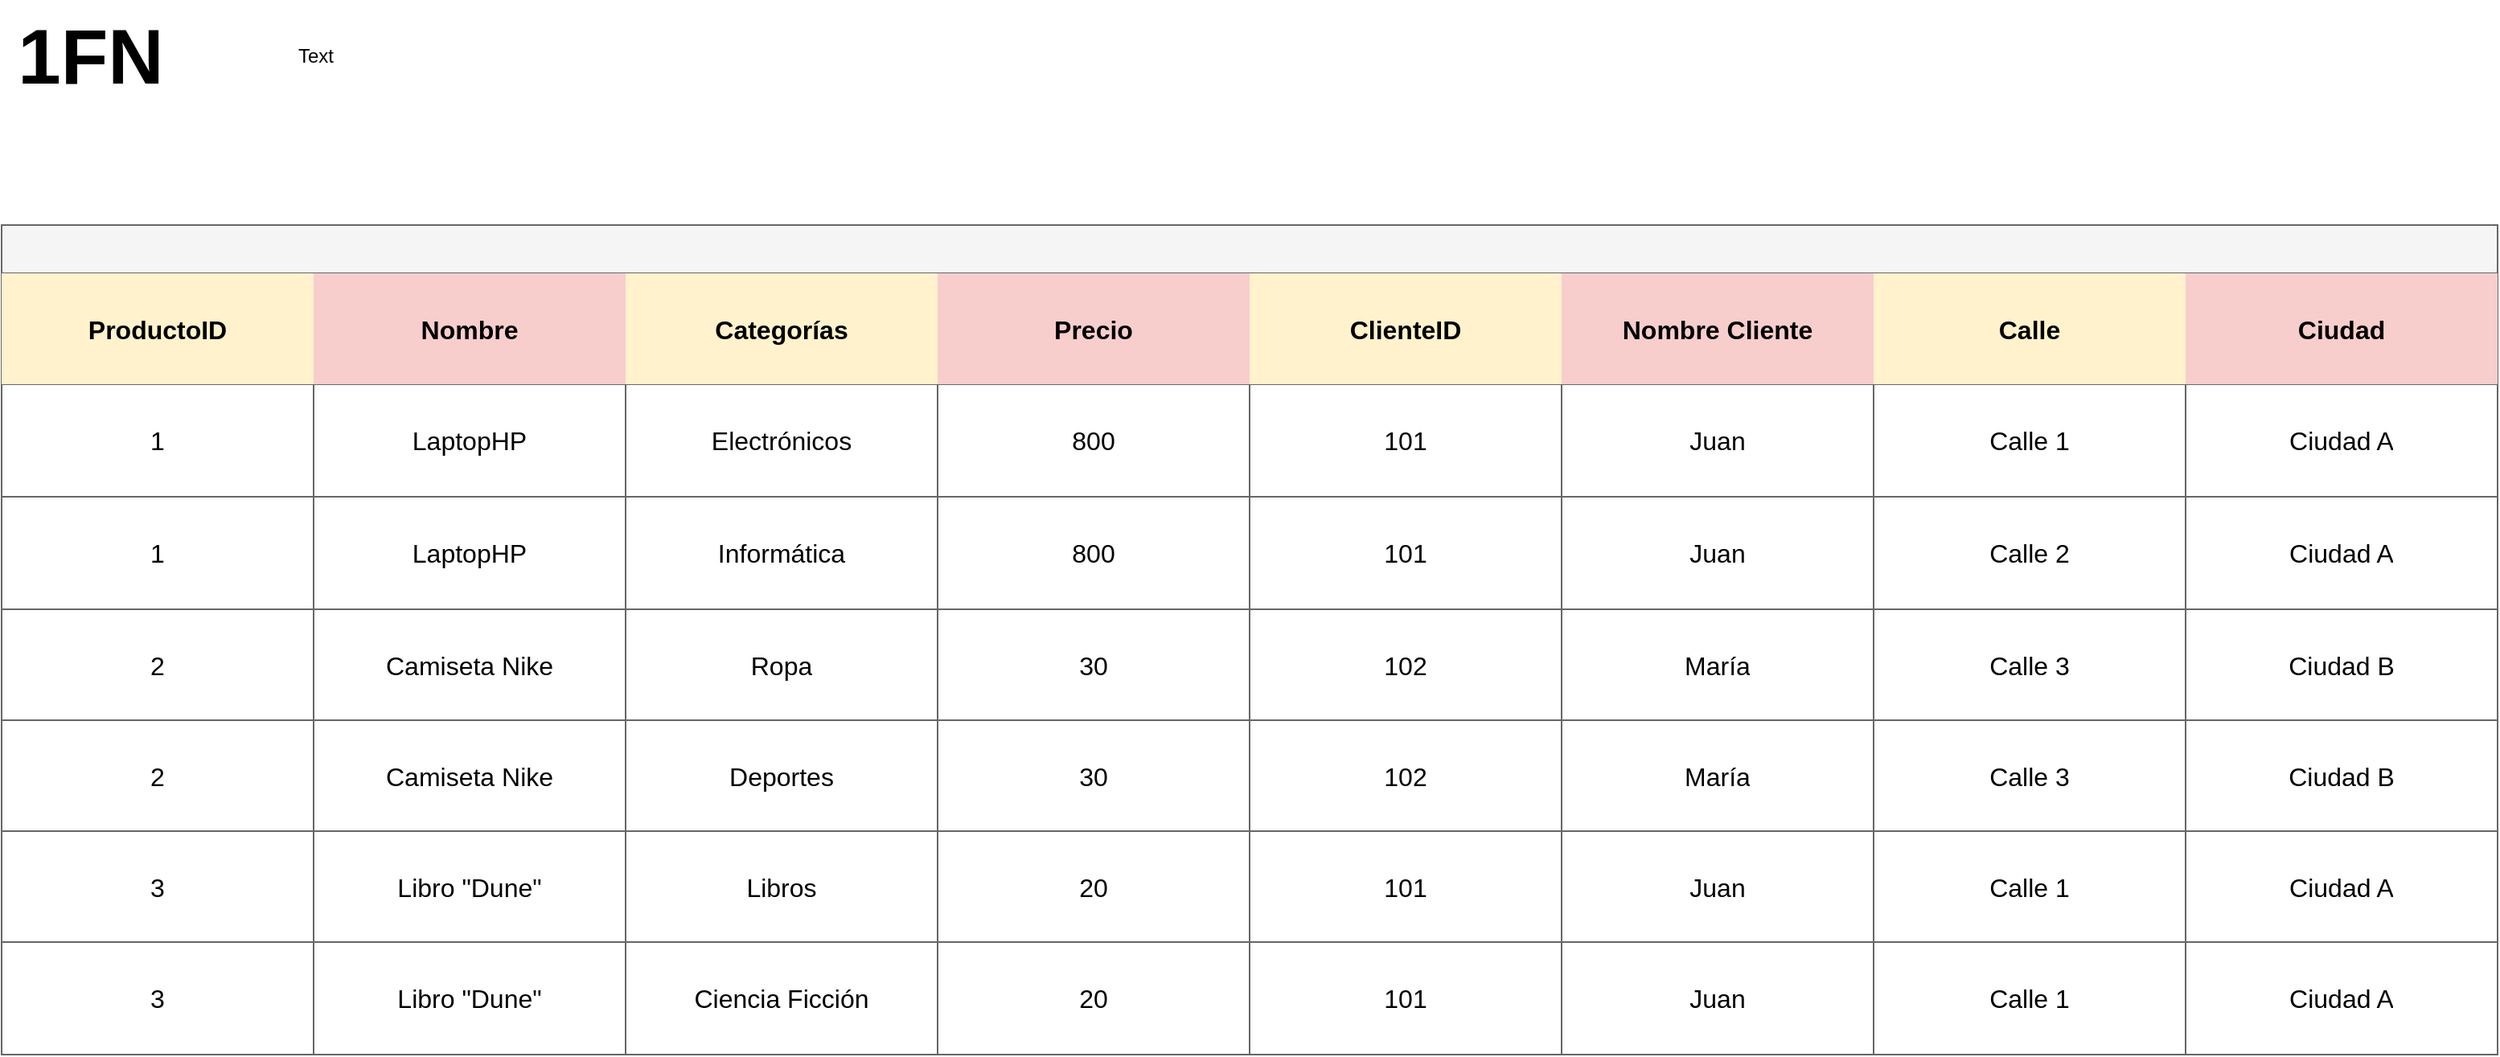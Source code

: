 <mxfile version="22.1.2" type="github">
  <diagram name="Página-1" id="EOyvnA3jSqvw11UCDNK6">
    <mxGraphModel dx="2480" dy="1445" grid="1" gridSize="10" guides="1" tooltips="1" connect="1" arrows="1" fold="1" page="1" pageScale="1" pageWidth="827" pageHeight="1169" math="0" shadow="0">
      <root>
        <mxCell id="0" />
        <mxCell id="1" parent="0" />
        <mxCell id="brW22e2zRMBlJNcKh5fx-15" value="" style="shape=table;startSize=30;container=1;collapsible=0;childLayout=tableLayout;strokeColor=#666666;fontSize=16;fillColor=#f5f5f5;fontColor=#333333;" vertex="1" parent="1">
          <mxGeometry x="170" y="290" width="1552" height="516" as="geometry" />
        </mxCell>
        <mxCell id="brW22e2zRMBlJNcKh5fx-16" value="" style="shape=tableRow;horizontal=0;startSize=0;swimlaneHead=0;swimlaneBody=0;strokeColor=inherit;top=0;left=0;bottom=0;right=0;collapsible=0;dropTarget=0;fillColor=none;points=[[0,0.5],[1,0.5]];portConstraint=eastwest;fontSize=16;" vertex="1" parent="brW22e2zRMBlJNcKh5fx-15">
          <mxGeometry y="30" width="1552" height="69" as="geometry" />
        </mxCell>
        <mxCell id="brW22e2zRMBlJNcKh5fx-34" value="&lt;b&gt;ProductoID&lt;/b&gt;" style="shape=partialRectangle;html=1;whiteSpace=wrap;connectable=0;strokeColor=#d6b656;overflow=hidden;fillColor=#fff2cc;top=0;left=0;bottom=0;right=0;pointerEvents=1;fontSize=16;" vertex="1" parent="brW22e2zRMBlJNcKh5fx-16">
          <mxGeometry width="194" height="69" as="geometry">
            <mxRectangle width="194" height="69" as="alternateBounds" />
          </mxGeometry>
        </mxCell>
        <mxCell id="brW22e2zRMBlJNcKh5fx-178" value="&lt;b&gt;Nombre &lt;/b&gt;" style="shape=partialRectangle;html=1;whiteSpace=wrap;connectable=0;strokeColor=#b85450;overflow=hidden;fillColor=#f8cecc;top=0;left=0;bottom=0;right=0;pointerEvents=1;fontSize=16;" vertex="1" parent="brW22e2zRMBlJNcKh5fx-16">
          <mxGeometry x="194" width="194" height="69" as="geometry">
            <mxRectangle width="194" height="69" as="alternateBounds" />
          </mxGeometry>
        </mxCell>
        <mxCell id="brW22e2zRMBlJNcKh5fx-168" value="&lt;b&gt;Categorías&lt;/b&gt;" style="shape=partialRectangle;html=1;whiteSpace=wrap;connectable=0;strokeColor=#d6b656;overflow=hidden;fillColor=#fff2cc;top=0;left=0;bottom=0;right=0;pointerEvents=1;fontSize=16;" vertex="1" parent="brW22e2zRMBlJNcKh5fx-16">
          <mxGeometry x="388" width="194" height="69" as="geometry">
            <mxRectangle width="194" height="69" as="alternateBounds" />
          </mxGeometry>
        </mxCell>
        <mxCell id="brW22e2zRMBlJNcKh5fx-158" value="&lt;b&gt;Precio&lt;/b&gt;" style="shape=partialRectangle;html=1;whiteSpace=wrap;connectable=0;strokeColor=#b85450;overflow=hidden;fillColor=#f8cecc;top=0;left=0;bottom=0;right=0;pointerEvents=1;fontSize=16;" vertex="1" parent="brW22e2zRMBlJNcKh5fx-16">
          <mxGeometry x="582" width="194" height="69" as="geometry">
            <mxRectangle width="194" height="69" as="alternateBounds" />
          </mxGeometry>
        </mxCell>
        <mxCell id="brW22e2zRMBlJNcKh5fx-148" value="&lt;b&gt;ClienteID&lt;/b&gt;" style="shape=partialRectangle;html=1;whiteSpace=wrap;connectable=0;strokeColor=#d6b656;overflow=hidden;fillColor=#fff2cc;top=0;left=0;bottom=0;right=0;pointerEvents=1;fontSize=16;" vertex="1" parent="brW22e2zRMBlJNcKh5fx-16">
          <mxGeometry x="776" width="194" height="69" as="geometry">
            <mxRectangle width="194" height="69" as="alternateBounds" />
          </mxGeometry>
        </mxCell>
        <mxCell id="brW22e2zRMBlJNcKh5fx-138" value="&lt;b&gt;Nombre Cliente&lt;/b&gt;" style="shape=partialRectangle;html=1;whiteSpace=wrap;connectable=0;strokeColor=#b85450;overflow=hidden;fillColor=#f8cecc;top=0;left=0;bottom=0;right=0;pointerEvents=1;fontSize=16;" vertex="1" parent="brW22e2zRMBlJNcKh5fx-16">
          <mxGeometry x="970" width="194" height="69" as="geometry">
            <mxRectangle width="194" height="69" as="alternateBounds" />
          </mxGeometry>
        </mxCell>
        <mxCell id="brW22e2zRMBlJNcKh5fx-31" value="&lt;b&gt;Calle&lt;/b&gt;" style="shape=partialRectangle;html=1;whiteSpace=wrap;connectable=0;strokeColor=#d6b656;overflow=hidden;fillColor=#fff2cc;top=0;left=0;bottom=0;right=0;pointerEvents=1;fontSize=16;" vertex="1" parent="brW22e2zRMBlJNcKh5fx-16">
          <mxGeometry x="1164" width="194" height="69" as="geometry">
            <mxRectangle width="194" height="69" as="alternateBounds" />
          </mxGeometry>
        </mxCell>
        <mxCell id="brW22e2zRMBlJNcKh5fx-188" value="&lt;b&gt;Ciudad&lt;/b&gt;" style="shape=partialRectangle;html=1;whiteSpace=wrap;connectable=0;strokeColor=#b85450;overflow=hidden;fillColor=#f8cecc;top=0;left=0;bottom=0;right=0;pointerEvents=1;fontSize=16;" vertex="1" parent="brW22e2zRMBlJNcKh5fx-16">
          <mxGeometry x="1358" width="194" height="69" as="geometry">
            <mxRectangle width="194" height="69" as="alternateBounds" />
          </mxGeometry>
        </mxCell>
        <mxCell id="brW22e2zRMBlJNcKh5fx-20" value="" style="shape=tableRow;horizontal=0;startSize=0;swimlaneHead=0;swimlaneBody=0;strokeColor=inherit;top=0;left=0;bottom=0;right=0;collapsible=0;dropTarget=0;fillColor=none;points=[[0,0.5],[1,0.5]];portConstraint=eastwest;fontSize=16;" vertex="1" parent="brW22e2zRMBlJNcKh5fx-15">
          <mxGeometry y="99" width="1552" height="70" as="geometry" />
        </mxCell>
        <mxCell id="brW22e2zRMBlJNcKh5fx-35" value="1" style="shape=partialRectangle;html=1;whiteSpace=wrap;connectable=0;strokeColor=inherit;overflow=hidden;fillColor=none;top=0;left=0;bottom=0;right=0;pointerEvents=1;fontSize=16;" vertex="1" parent="brW22e2zRMBlJNcKh5fx-20">
          <mxGeometry width="194" height="70" as="geometry">
            <mxRectangle width="194" height="70" as="alternateBounds" />
          </mxGeometry>
        </mxCell>
        <mxCell id="brW22e2zRMBlJNcKh5fx-179" value="LaptopHP" style="shape=partialRectangle;html=1;whiteSpace=wrap;connectable=0;strokeColor=inherit;overflow=hidden;fillColor=none;top=0;left=0;bottom=0;right=0;pointerEvents=1;fontSize=16;" vertex="1" parent="brW22e2zRMBlJNcKh5fx-20">
          <mxGeometry x="194" width="194" height="70" as="geometry">
            <mxRectangle width="194" height="70" as="alternateBounds" />
          </mxGeometry>
        </mxCell>
        <mxCell id="brW22e2zRMBlJNcKh5fx-169" value="Electrónicos" style="shape=partialRectangle;html=1;whiteSpace=wrap;connectable=0;strokeColor=inherit;overflow=hidden;fillColor=none;top=0;left=0;bottom=0;right=0;pointerEvents=1;fontSize=16;" vertex="1" parent="brW22e2zRMBlJNcKh5fx-20">
          <mxGeometry x="388" width="194" height="70" as="geometry">
            <mxRectangle width="194" height="70" as="alternateBounds" />
          </mxGeometry>
        </mxCell>
        <mxCell id="brW22e2zRMBlJNcKh5fx-159" value="800" style="shape=partialRectangle;html=1;whiteSpace=wrap;connectable=0;strokeColor=inherit;overflow=hidden;fillColor=none;top=0;left=0;bottom=0;right=0;pointerEvents=1;fontSize=16;" vertex="1" parent="brW22e2zRMBlJNcKh5fx-20">
          <mxGeometry x="582" width="194" height="70" as="geometry">
            <mxRectangle width="194" height="70" as="alternateBounds" />
          </mxGeometry>
        </mxCell>
        <mxCell id="brW22e2zRMBlJNcKh5fx-149" value="101" style="shape=partialRectangle;html=1;whiteSpace=wrap;connectable=0;strokeColor=inherit;overflow=hidden;fillColor=none;top=0;left=0;bottom=0;right=0;pointerEvents=1;fontSize=16;" vertex="1" parent="brW22e2zRMBlJNcKh5fx-20">
          <mxGeometry x="776" width="194" height="70" as="geometry">
            <mxRectangle width="194" height="70" as="alternateBounds" />
          </mxGeometry>
        </mxCell>
        <mxCell id="brW22e2zRMBlJNcKh5fx-139" value="Juan" style="shape=partialRectangle;html=1;whiteSpace=wrap;connectable=0;strokeColor=inherit;overflow=hidden;fillColor=none;top=0;left=0;bottom=0;right=0;pointerEvents=1;fontSize=16;" vertex="1" parent="brW22e2zRMBlJNcKh5fx-20">
          <mxGeometry x="970" width="194" height="70" as="geometry">
            <mxRectangle width="194" height="70" as="alternateBounds" />
          </mxGeometry>
        </mxCell>
        <mxCell id="brW22e2zRMBlJNcKh5fx-32" value="Calle 1" style="shape=partialRectangle;html=1;whiteSpace=wrap;connectable=0;strokeColor=inherit;overflow=hidden;fillColor=none;top=0;left=0;bottom=0;right=0;pointerEvents=1;fontSize=16;" vertex="1" parent="brW22e2zRMBlJNcKh5fx-20">
          <mxGeometry x="1164" width="194" height="70" as="geometry">
            <mxRectangle width="194" height="70" as="alternateBounds" />
          </mxGeometry>
        </mxCell>
        <mxCell id="brW22e2zRMBlJNcKh5fx-189" value="Ciudad A" style="shape=partialRectangle;html=1;whiteSpace=wrap;connectable=0;strokeColor=inherit;overflow=hidden;fillColor=none;top=0;left=0;bottom=0;right=0;pointerEvents=1;fontSize=16;" vertex="1" parent="brW22e2zRMBlJNcKh5fx-20">
          <mxGeometry x="1358" width="194" height="70" as="geometry">
            <mxRectangle width="194" height="70" as="alternateBounds" />
          </mxGeometry>
        </mxCell>
        <mxCell id="brW22e2zRMBlJNcKh5fx-67" style="shape=tableRow;horizontal=0;startSize=0;swimlaneHead=0;swimlaneBody=0;strokeColor=inherit;top=0;left=0;bottom=0;right=0;collapsible=0;dropTarget=0;fillColor=none;points=[[0,0.5],[1,0.5]];portConstraint=eastwest;fontSize=16;" vertex="1" parent="brW22e2zRMBlJNcKh5fx-15">
          <mxGeometry y="169" width="1552" height="70" as="geometry" />
        </mxCell>
        <mxCell id="brW22e2zRMBlJNcKh5fx-68" value="1" style="shape=partialRectangle;html=1;whiteSpace=wrap;connectable=0;strokeColor=inherit;overflow=hidden;fillColor=none;top=0;left=0;bottom=0;right=0;pointerEvents=1;fontSize=16;" vertex="1" parent="brW22e2zRMBlJNcKh5fx-67">
          <mxGeometry width="194" height="70" as="geometry">
            <mxRectangle width="194" height="70" as="alternateBounds" />
          </mxGeometry>
        </mxCell>
        <mxCell id="brW22e2zRMBlJNcKh5fx-180" value="LaptopHP" style="shape=partialRectangle;html=1;whiteSpace=wrap;connectable=0;strokeColor=inherit;overflow=hidden;fillColor=none;top=0;left=0;bottom=0;right=0;pointerEvents=1;fontSize=16;" vertex="1" parent="brW22e2zRMBlJNcKh5fx-67">
          <mxGeometry x="194" width="194" height="70" as="geometry">
            <mxRectangle width="194" height="70" as="alternateBounds" />
          </mxGeometry>
        </mxCell>
        <mxCell id="brW22e2zRMBlJNcKh5fx-170" value="Informática" style="shape=partialRectangle;html=1;whiteSpace=wrap;connectable=0;strokeColor=inherit;overflow=hidden;fillColor=none;top=0;left=0;bottom=0;right=0;pointerEvents=1;fontSize=16;" vertex="1" parent="brW22e2zRMBlJNcKh5fx-67">
          <mxGeometry x="388" width="194" height="70" as="geometry">
            <mxRectangle width="194" height="70" as="alternateBounds" />
          </mxGeometry>
        </mxCell>
        <mxCell id="brW22e2zRMBlJNcKh5fx-160" value="800" style="shape=partialRectangle;html=1;whiteSpace=wrap;connectable=0;strokeColor=inherit;overflow=hidden;fillColor=none;top=0;left=0;bottom=0;right=0;pointerEvents=1;fontSize=16;" vertex="1" parent="brW22e2zRMBlJNcKh5fx-67">
          <mxGeometry x="582" width="194" height="70" as="geometry">
            <mxRectangle width="194" height="70" as="alternateBounds" />
          </mxGeometry>
        </mxCell>
        <mxCell id="brW22e2zRMBlJNcKh5fx-150" value="101" style="shape=partialRectangle;html=1;whiteSpace=wrap;connectable=0;strokeColor=inherit;overflow=hidden;fillColor=none;top=0;left=0;bottom=0;right=0;pointerEvents=1;fontSize=16;" vertex="1" parent="brW22e2zRMBlJNcKh5fx-67">
          <mxGeometry x="776" width="194" height="70" as="geometry">
            <mxRectangle width="194" height="70" as="alternateBounds" />
          </mxGeometry>
        </mxCell>
        <mxCell id="brW22e2zRMBlJNcKh5fx-140" value="Juan" style="shape=partialRectangle;html=1;whiteSpace=wrap;connectable=0;strokeColor=inherit;overflow=hidden;fillColor=none;top=0;left=0;bottom=0;right=0;pointerEvents=1;fontSize=16;" vertex="1" parent="brW22e2zRMBlJNcKh5fx-67">
          <mxGeometry x="970" width="194" height="70" as="geometry">
            <mxRectangle width="194" height="70" as="alternateBounds" />
          </mxGeometry>
        </mxCell>
        <mxCell id="brW22e2zRMBlJNcKh5fx-69" value="Calle 2" style="shape=partialRectangle;html=1;whiteSpace=wrap;connectable=0;strokeColor=inherit;overflow=hidden;fillColor=none;top=0;left=0;bottom=0;right=0;pointerEvents=1;fontSize=16;" vertex="1" parent="brW22e2zRMBlJNcKh5fx-67">
          <mxGeometry x="1164" width="194" height="70" as="geometry">
            <mxRectangle width="194" height="70" as="alternateBounds" />
          </mxGeometry>
        </mxCell>
        <mxCell id="brW22e2zRMBlJNcKh5fx-190" value="Ciudad A" style="shape=partialRectangle;html=1;whiteSpace=wrap;connectable=0;strokeColor=inherit;overflow=hidden;fillColor=none;top=0;left=0;bottom=0;right=0;pointerEvents=1;fontSize=16;" vertex="1" parent="brW22e2zRMBlJNcKh5fx-67">
          <mxGeometry x="1358" width="194" height="70" as="geometry">
            <mxRectangle width="194" height="70" as="alternateBounds" />
          </mxGeometry>
        </mxCell>
        <mxCell id="brW22e2zRMBlJNcKh5fx-75" style="shape=tableRow;horizontal=0;startSize=0;swimlaneHead=0;swimlaneBody=0;strokeColor=inherit;top=0;left=0;bottom=0;right=0;collapsible=0;dropTarget=0;fillColor=none;points=[[0,0.5],[1,0.5]];portConstraint=eastwest;fontSize=16;" vertex="1" parent="brW22e2zRMBlJNcKh5fx-15">
          <mxGeometry y="239" width="1552" height="69" as="geometry" />
        </mxCell>
        <mxCell id="brW22e2zRMBlJNcKh5fx-76" value="2" style="shape=partialRectangle;html=1;whiteSpace=wrap;connectable=0;strokeColor=inherit;overflow=hidden;fillColor=none;top=0;left=0;bottom=0;right=0;pointerEvents=1;fontSize=16;" vertex="1" parent="brW22e2zRMBlJNcKh5fx-75">
          <mxGeometry width="194" height="69" as="geometry">
            <mxRectangle width="194" height="69" as="alternateBounds" />
          </mxGeometry>
        </mxCell>
        <mxCell id="brW22e2zRMBlJNcKh5fx-181" value="Camiseta Nike" style="shape=partialRectangle;html=1;whiteSpace=wrap;connectable=0;strokeColor=inherit;overflow=hidden;fillColor=none;top=0;left=0;bottom=0;right=0;pointerEvents=1;fontSize=16;" vertex="1" parent="brW22e2zRMBlJNcKh5fx-75">
          <mxGeometry x="194" width="194" height="69" as="geometry">
            <mxRectangle width="194" height="69" as="alternateBounds" />
          </mxGeometry>
        </mxCell>
        <mxCell id="brW22e2zRMBlJNcKh5fx-171" value="Ropa" style="shape=partialRectangle;html=1;whiteSpace=wrap;connectable=0;strokeColor=inherit;overflow=hidden;fillColor=none;top=0;left=0;bottom=0;right=0;pointerEvents=1;fontSize=16;" vertex="1" parent="brW22e2zRMBlJNcKh5fx-75">
          <mxGeometry x="388" width="194" height="69" as="geometry">
            <mxRectangle width="194" height="69" as="alternateBounds" />
          </mxGeometry>
        </mxCell>
        <mxCell id="brW22e2zRMBlJNcKh5fx-161" value="30" style="shape=partialRectangle;html=1;whiteSpace=wrap;connectable=0;strokeColor=inherit;overflow=hidden;fillColor=none;top=0;left=0;bottom=0;right=0;pointerEvents=1;fontSize=16;" vertex="1" parent="brW22e2zRMBlJNcKh5fx-75">
          <mxGeometry x="582" width="194" height="69" as="geometry">
            <mxRectangle width="194" height="69" as="alternateBounds" />
          </mxGeometry>
        </mxCell>
        <mxCell id="brW22e2zRMBlJNcKh5fx-151" value="102" style="shape=partialRectangle;html=1;whiteSpace=wrap;connectable=0;strokeColor=inherit;overflow=hidden;fillColor=none;top=0;left=0;bottom=0;right=0;pointerEvents=1;fontSize=16;" vertex="1" parent="brW22e2zRMBlJNcKh5fx-75">
          <mxGeometry x="776" width="194" height="69" as="geometry">
            <mxRectangle width="194" height="69" as="alternateBounds" />
          </mxGeometry>
        </mxCell>
        <mxCell id="brW22e2zRMBlJNcKh5fx-141" value="María" style="shape=partialRectangle;html=1;whiteSpace=wrap;connectable=0;strokeColor=inherit;overflow=hidden;fillColor=none;top=0;left=0;bottom=0;right=0;pointerEvents=1;fontSize=16;" vertex="1" parent="brW22e2zRMBlJNcKh5fx-75">
          <mxGeometry x="970" width="194" height="69" as="geometry">
            <mxRectangle width="194" height="69" as="alternateBounds" />
          </mxGeometry>
        </mxCell>
        <mxCell id="brW22e2zRMBlJNcKh5fx-77" value="Calle 3" style="shape=partialRectangle;html=1;whiteSpace=wrap;connectable=0;strokeColor=inherit;overflow=hidden;fillColor=none;top=0;left=0;bottom=0;right=0;pointerEvents=1;fontSize=16;" vertex="1" parent="brW22e2zRMBlJNcKh5fx-75">
          <mxGeometry x="1164" width="194" height="69" as="geometry">
            <mxRectangle width="194" height="69" as="alternateBounds" />
          </mxGeometry>
        </mxCell>
        <mxCell id="brW22e2zRMBlJNcKh5fx-191" value="Ciudad B" style="shape=partialRectangle;html=1;whiteSpace=wrap;connectable=0;strokeColor=inherit;overflow=hidden;fillColor=none;top=0;left=0;bottom=0;right=0;pointerEvents=1;fontSize=16;" vertex="1" parent="brW22e2zRMBlJNcKh5fx-75">
          <mxGeometry x="1358" width="194" height="69" as="geometry">
            <mxRectangle width="194" height="69" as="alternateBounds" />
          </mxGeometry>
        </mxCell>
        <mxCell id="brW22e2zRMBlJNcKh5fx-83" style="shape=tableRow;horizontal=0;startSize=0;swimlaneHead=0;swimlaneBody=0;strokeColor=inherit;top=0;left=0;bottom=0;right=0;collapsible=0;dropTarget=0;fillColor=none;points=[[0,0.5],[1,0.5]];portConstraint=eastwest;fontSize=16;" vertex="1" parent="brW22e2zRMBlJNcKh5fx-15">
          <mxGeometry y="308" width="1552" height="69" as="geometry" />
        </mxCell>
        <mxCell id="brW22e2zRMBlJNcKh5fx-84" value="2" style="shape=partialRectangle;html=1;whiteSpace=wrap;connectable=0;strokeColor=inherit;overflow=hidden;fillColor=none;top=0;left=0;bottom=0;right=0;pointerEvents=1;fontSize=16;" vertex="1" parent="brW22e2zRMBlJNcKh5fx-83">
          <mxGeometry width="194" height="69" as="geometry">
            <mxRectangle width="194" height="69" as="alternateBounds" />
          </mxGeometry>
        </mxCell>
        <mxCell id="brW22e2zRMBlJNcKh5fx-182" value="Camiseta Nike" style="shape=partialRectangle;html=1;whiteSpace=wrap;connectable=0;strokeColor=inherit;overflow=hidden;fillColor=none;top=0;left=0;bottom=0;right=0;pointerEvents=1;fontSize=16;" vertex="1" parent="brW22e2zRMBlJNcKh5fx-83">
          <mxGeometry x="194" width="194" height="69" as="geometry">
            <mxRectangle width="194" height="69" as="alternateBounds" />
          </mxGeometry>
        </mxCell>
        <mxCell id="brW22e2zRMBlJNcKh5fx-172" value="Deportes" style="shape=partialRectangle;html=1;whiteSpace=wrap;connectable=0;strokeColor=inherit;overflow=hidden;fillColor=none;top=0;left=0;bottom=0;right=0;pointerEvents=1;fontSize=16;" vertex="1" parent="brW22e2zRMBlJNcKh5fx-83">
          <mxGeometry x="388" width="194" height="69" as="geometry">
            <mxRectangle width="194" height="69" as="alternateBounds" />
          </mxGeometry>
        </mxCell>
        <mxCell id="brW22e2zRMBlJNcKh5fx-162" value="30" style="shape=partialRectangle;html=1;whiteSpace=wrap;connectable=0;strokeColor=inherit;overflow=hidden;fillColor=none;top=0;left=0;bottom=0;right=0;pointerEvents=1;fontSize=16;" vertex="1" parent="brW22e2zRMBlJNcKh5fx-83">
          <mxGeometry x="582" width="194" height="69" as="geometry">
            <mxRectangle width="194" height="69" as="alternateBounds" />
          </mxGeometry>
        </mxCell>
        <mxCell id="brW22e2zRMBlJNcKh5fx-152" value="102" style="shape=partialRectangle;html=1;whiteSpace=wrap;connectable=0;strokeColor=inherit;overflow=hidden;fillColor=none;top=0;left=0;bottom=0;right=0;pointerEvents=1;fontSize=16;" vertex="1" parent="brW22e2zRMBlJNcKh5fx-83">
          <mxGeometry x="776" width="194" height="69" as="geometry">
            <mxRectangle width="194" height="69" as="alternateBounds" />
          </mxGeometry>
        </mxCell>
        <mxCell id="brW22e2zRMBlJNcKh5fx-142" value="María" style="shape=partialRectangle;html=1;whiteSpace=wrap;connectable=0;strokeColor=inherit;overflow=hidden;fillColor=none;top=0;left=0;bottom=0;right=0;pointerEvents=1;fontSize=16;" vertex="1" parent="brW22e2zRMBlJNcKh5fx-83">
          <mxGeometry x="970" width="194" height="69" as="geometry">
            <mxRectangle width="194" height="69" as="alternateBounds" />
          </mxGeometry>
        </mxCell>
        <mxCell id="brW22e2zRMBlJNcKh5fx-85" value="Calle 3" style="shape=partialRectangle;html=1;whiteSpace=wrap;connectable=0;strokeColor=inherit;overflow=hidden;fillColor=none;top=0;left=0;bottom=0;right=0;pointerEvents=1;fontSize=16;" vertex="1" parent="brW22e2zRMBlJNcKh5fx-83">
          <mxGeometry x="1164" width="194" height="69" as="geometry">
            <mxRectangle width="194" height="69" as="alternateBounds" />
          </mxGeometry>
        </mxCell>
        <mxCell id="brW22e2zRMBlJNcKh5fx-192" value="Ciudad B" style="shape=partialRectangle;html=1;whiteSpace=wrap;connectable=0;strokeColor=inherit;overflow=hidden;fillColor=none;top=0;left=0;bottom=0;right=0;pointerEvents=1;fontSize=16;" vertex="1" parent="brW22e2zRMBlJNcKh5fx-83">
          <mxGeometry x="1358" width="194" height="69" as="geometry">
            <mxRectangle width="194" height="69" as="alternateBounds" />
          </mxGeometry>
        </mxCell>
        <mxCell id="brW22e2zRMBlJNcKh5fx-91" style="shape=tableRow;horizontal=0;startSize=0;swimlaneHead=0;swimlaneBody=0;strokeColor=inherit;top=0;left=0;bottom=0;right=0;collapsible=0;dropTarget=0;fillColor=none;points=[[0,0.5],[1,0.5]];portConstraint=eastwest;fontSize=16;" vertex="1" parent="brW22e2zRMBlJNcKh5fx-15">
          <mxGeometry y="377" width="1552" height="69" as="geometry" />
        </mxCell>
        <mxCell id="brW22e2zRMBlJNcKh5fx-92" value="3" style="shape=partialRectangle;html=1;whiteSpace=wrap;connectable=0;strokeColor=inherit;overflow=hidden;fillColor=none;top=0;left=0;bottom=0;right=0;pointerEvents=1;fontSize=16;" vertex="1" parent="brW22e2zRMBlJNcKh5fx-91">
          <mxGeometry width="194" height="69" as="geometry">
            <mxRectangle width="194" height="69" as="alternateBounds" />
          </mxGeometry>
        </mxCell>
        <mxCell id="brW22e2zRMBlJNcKh5fx-183" value="Libro &quot;Dune&quot;" style="shape=partialRectangle;html=1;whiteSpace=wrap;connectable=0;strokeColor=inherit;overflow=hidden;fillColor=none;top=0;left=0;bottom=0;right=0;pointerEvents=1;fontSize=16;" vertex="1" parent="brW22e2zRMBlJNcKh5fx-91">
          <mxGeometry x="194" width="194" height="69" as="geometry">
            <mxRectangle width="194" height="69" as="alternateBounds" />
          </mxGeometry>
        </mxCell>
        <mxCell id="brW22e2zRMBlJNcKh5fx-173" value="Libros" style="shape=partialRectangle;html=1;whiteSpace=wrap;connectable=0;strokeColor=inherit;overflow=hidden;fillColor=none;top=0;left=0;bottom=0;right=0;pointerEvents=1;fontSize=16;" vertex="1" parent="brW22e2zRMBlJNcKh5fx-91">
          <mxGeometry x="388" width="194" height="69" as="geometry">
            <mxRectangle width="194" height="69" as="alternateBounds" />
          </mxGeometry>
        </mxCell>
        <mxCell id="brW22e2zRMBlJNcKh5fx-163" value="20" style="shape=partialRectangle;html=1;whiteSpace=wrap;connectable=0;strokeColor=inherit;overflow=hidden;fillColor=none;top=0;left=0;bottom=0;right=0;pointerEvents=1;fontSize=16;" vertex="1" parent="brW22e2zRMBlJNcKh5fx-91">
          <mxGeometry x="582" width="194" height="69" as="geometry">
            <mxRectangle width="194" height="69" as="alternateBounds" />
          </mxGeometry>
        </mxCell>
        <mxCell id="brW22e2zRMBlJNcKh5fx-153" value="101" style="shape=partialRectangle;html=1;whiteSpace=wrap;connectable=0;strokeColor=inherit;overflow=hidden;fillColor=none;top=0;left=0;bottom=0;right=0;pointerEvents=1;fontSize=16;" vertex="1" parent="brW22e2zRMBlJNcKh5fx-91">
          <mxGeometry x="776" width="194" height="69" as="geometry">
            <mxRectangle width="194" height="69" as="alternateBounds" />
          </mxGeometry>
        </mxCell>
        <mxCell id="brW22e2zRMBlJNcKh5fx-143" value="Juan" style="shape=partialRectangle;html=1;whiteSpace=wrap;connectable=0;strokeColor=inherit;overflow=hidden;fillColor=none;top=0;left=0;bottom=0;right=0;pointerEvents=1;fontSize=16;" vertex="1" parent="brW22e2zRMBlJNcKh5fx-91">
          <mxGeometry x="970" width="194" height="69" as="geometry">
            <mxRectangle width="194" height="69" as="alternateBounds" />
          </mxGeometry>
        </mxCell>
        <mxCell id="brW22e2zRMBlJNcKh5fx-93" value="Calle 1" style="shape=partialRectangle;html=1;whiteSpace=wrap;connectable=0;strokeColor=inherit;overflow=hidden;fillColor=none;top=0;left=0;bottom=0;right=0;pointerEvents=1;fontSize=16;" vertex="1" parent="brW22e2zRMBlJNcKh5fx-91">
          <mxGeometry x="1164" width="194" height="69" as="geometry">
            <mxRectangle width="194" height="69" as="alternateBounds" />
          </mxGeometry>
        </mxCell>
        <mxCell id="brW22e2zRMBlJNcKh5fx-193" value="Ciudad A" style="shape=partialRectangle;html=1;whiteSpace=wrap;connectable=0;strokeColor=inherit;overflow=hidden;fillColor=none;top=0;left=0;bottom=0;right=0;pointerEvents=1;fontSize=16;" vertex="1" parent="brW22e2zRMBlJNcKh5fx-91">
          <mxGeometry x="1358" width="194" height="69" as="geometry">
            <mxRectangle width="194" height="69" as="alternateBounds" />
          </mxGeometry>
        </mxCell>
        <mxCell id="brW22e2zRMBlJNcKh5fx-99" style="shape=tableRow;horizontal=0;startSize=0;swimlaneHead=0;swimlaneBody=0;strokeColor=inherit;top=0;left=0;bottom=0;right=0;collapsible=0;dropTarget=0;fillColor=none;points=[[0,0.5],[1,0.5]];portConstraint=eastwest;fontSize=16;" vertex="1" parent="brW22e2zRMBlJNcKh5fx-15">
          <mxGeometry y="446" width="1552" height="70" as="geometry" />
        </mxCell>
        <mxCell id="brW22e2zRMBlJNcKh5fx-100" value="3" style="shape=partialRectangle;html=1;whiteSpace=wrap;connectable=0;strokeColor=inherit;overflow=hidden;fillColor=none;top=0;left=0;bottom=0;right=0;pointerEvents=1;fontSize=16;" vertex="1" parent="brW22e2zRMBlJNcKh5fx-99">
          <mxGeometry width="194" height="70" as="geometry">
            <mxRectangle width="194" height="70" as="alternateBounds" />
          </mxGeometry>
        </mxCell>
        <mxCell id="brW22e2zRMBlJNcKh5fx-184" value="Libro &quot;Dune&quot;" style="shape=partialRectangle;html=1;whiteSpace=wrap;connectable=0;strokeColor=inherit;overflow=hidden;fillColor=none;top=0;left=0;bottom=0;right=0;pointerEvents=1;fontSize=16;" vertex="1" parent="brW22e2zRMBlJNcKh5fx-99">
          <mxGeometry x="194" width="194" height="70" as="geometry">
            <mxRectangle width="194" height="70" as="alternateBounds" />
          </mxGeometry>
        </mxCell>
        <mxCell id="brW22e2zRMBlJNcKh5fx-174" value="Ciencia Ficción" style="shape=partialRectangle;html=1;whiteSpace=wrap;connectable=0;strokeColor=inherit;overflow=hidden;fillColor=none;top=0;left=0;bottom=0;right=0;pointerEvents=1;fontSize=16;" vertex="1" parent="brW22e2zRMBlJNcKh5fx-99">
          <mxGeometry x="388" width="194" height="70" as="geometry">
            <mxRectangle width="194" height="70" as="alternateBounds" />
          </mxGeometry>
        </mxCell>
        <mxCell id="brW22e2zRMBlJNcKh5fx-164" value="20" style="shape=partialRectangle;html=1;whiteSpace=wrap;connectable=0;strokeColor=inherit;overflow=hidden;fillColor=none;top=0;left=0;bottom=0;right=0;pointerEvents=1;fontSize=16;" vertex="1" parent="brW22e2zRMBlJNcKh5fx-99">
          <mxGeometry x="582" width="194" height="70" as="geometry">
            <mxRectangle width="194" height="70" as="alternateBounds" />
          </mxGeometry>
        </mxCell>
        <mxCell id="brW22e2zRMBlJNcKh5fx-154" value="101" style="shape=partialRectangle;html=1;whiteSpace=wrap;connectable=0;strokeColor=inherit;overflow=hidden;fillColor=none;top=0;left=0;bottom=0;right=0;pointerEvents=1;fontSize=16;" vertex="1" parent="brW22e2zRMBlJNcKh5fx-99">
          <mxGeometry x="776" width="194" height="70" as="geometry">
            <mxRectangle width="194" height="70" as="alternateBounds" />
          </mxGeometry>
        </mxCell>
        <mxCell id="brW22e2zRMBlJNcKh5fx-144" value="Juan" style="shape=partialRectangle;html=1;whiteSpace=wrap;connectable=0;strokeColor=inherit;overflow=hidden;fillColor=none;top=0;left=0;bottom=0;right=0;pointerEvents=1;fontSize=16;" vertex="1" parent="brW22e2zRMBlJNcKh5fx-99">
          <mxGeometry x="970" width="194" height="70" as="geometry">
            <mxRectangle width="194" height="70" as="alternateBounds" />
          </mxGeometry>
        </mxCell>
        <mxCell id="brW22e2zRMBlJNcKh5fx-101" value="Calle 1" style="shape=partialRectangle;html=1;whiteSpace=wrap;connectable=0;strokeColor=inherit;overflow=hidden;fillColor=none;top=0;left=0;bottom=0;right=0;pointerEvents=1;fontSize=16;" vertex="1" parent="brW22e2zRMBlJNcKh5fx-99">
          <mxGeometry x="1164" width="194" height="70" as="geometry">
            <mxRectangle width="194" height="70" as="alternateBounds" />
          </mxGeometry>
        </mxCell>
        <mxCell id="brW22e2zRMBlJNcKh5fx-194" value="Ciudad A" style="shape=partialRectangle;html=1;whiteSpace=wrap;connectable=0;strokeColor=inherit;overflow=hidden;fillColor=none;top=0;left=0;bottom=0;right=0;pointerEvents=1;fontSize=16;" vertex="1" parent="brW22e2zRMBlJNcKh5fx-99">
          <mxGeometry x="1358" width="194" height="70" as="geometry">
            <mxRectangle width="194" height="70" as="alternateBounds" />
          </mxGeometry>
        </mxCell>
        <mxCell id="brW22e2zRMBlJNcKh5fx-198" value="&lt;b&gt;&lt;font style=&quot;font-size: 48px;&quot;&gt;1FN&lt;/font&gt;&lt;/b&gt;" style="text;html=1;align=center;verticalAlign=middle;resizable=0;points=[];autosize=1;strokeColor=none;fillColor=none;" vertex="1" parent="1">
          <mxGeometry x="170" y="150" width="110" height="70" as="geometry" />
        </mxCell>
        <mxCell id="brW22e2zRMBlJNcKh5fx-199" value="Text" style="text;html=1;align=center;verticalAlign=middle;resizable=0;points=[];autosize=1;strokeColor=none;fillColor=none;" vertex="1" parent="1">
          <mxGeometry x="340" y="170" width="50" height="30" as="geometry" />
        </mxCell>
      </root>
    </mxGraphModel>
  </diagram>
</mxfile>
